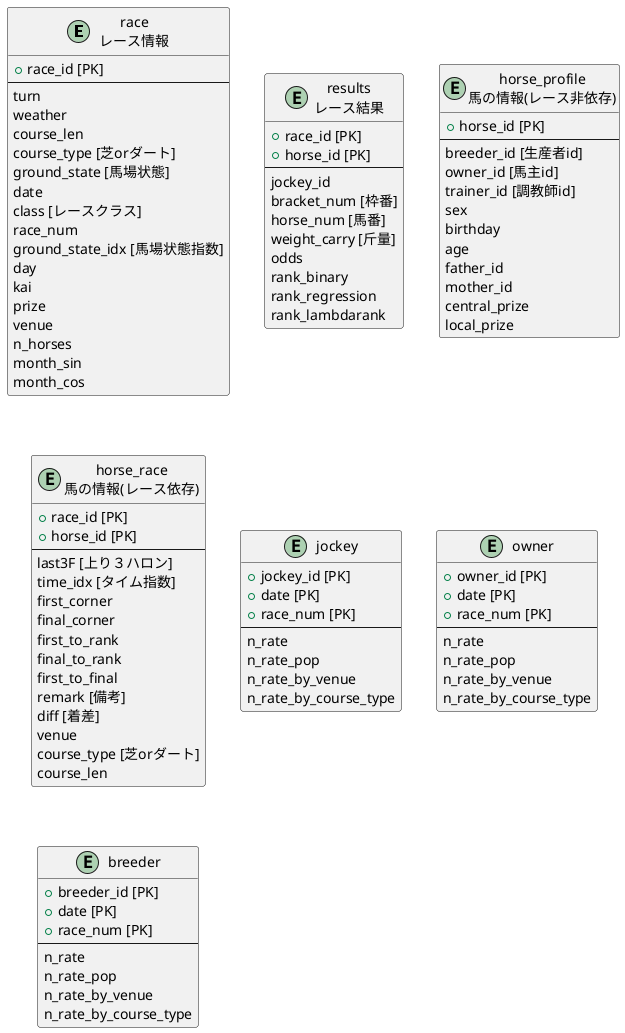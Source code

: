 @startuml tables
entity race as "race\nレース情報"{
    + race_id [PK]
    --
    turn
    weather
    course_len
    course_type [芝orダート]
    ground_state [馬場状態]
    date
    class [レースクラス]
    race_num
    ground_state_idx [馬場状態指数]
    day
    kai
    prize
    venue
    n_horses
    month_sin
    month_cos
}

entity results as "results\nレース結果" {
    + race_id [PK]
    + horse_id [PK]
    --
    jockey_id
    bracket_num [枠番]
    horse_num [馬番]
    weight_carry [斤量]
    odds
    rank_binary
    rank_regression
    rank_lambdarank
}

entity horse_profile as "horse_profile\n馬の情報(レース非依存)"{
    + horse_id [PK]
    --
    breeder_id [生産者id]
    owner_id [馬主id]
    trainer_id [調教師id]
    sex
    birthday
    age
    father_id
    mother_id
    central_prize
    local_prize
}

entity horse_race as "horse_race\n馬の情報(レース依存)" {
    + race_id [PK]
    + horse_id [PK]
    --
    last3F [上り３ハロン]
    time_idx [タイム指数]
    first_corner
    final_corner
    first_to_rank
    final_to_rank
    first_to_final
    remark [備考]
    diff [着差]
    venue
    course_type [芝orダート]
    course_len
}

entity jockey{
    + jockey_id [PK]
    + date [PK]
    + race_num [PK]
    --
    n_rate
    n_rate_pop
    n_rate_by_venue
    n_rate_by_course_type
}

entity owner{
    + owner_id [PK]
    + date [PK]
    + race_num [PK]
    --
    n_rate
    n_rate_pop
    n_rate_by_venue
    n_rate_by_course_type
}

entity breeder{
    + breeder_id [PK]
    + date [PK]
    + race_num [PK]
    --
    n_rate
    n_rate_pop
    n_rate_by_venue
    n_rate_by_course_type
}